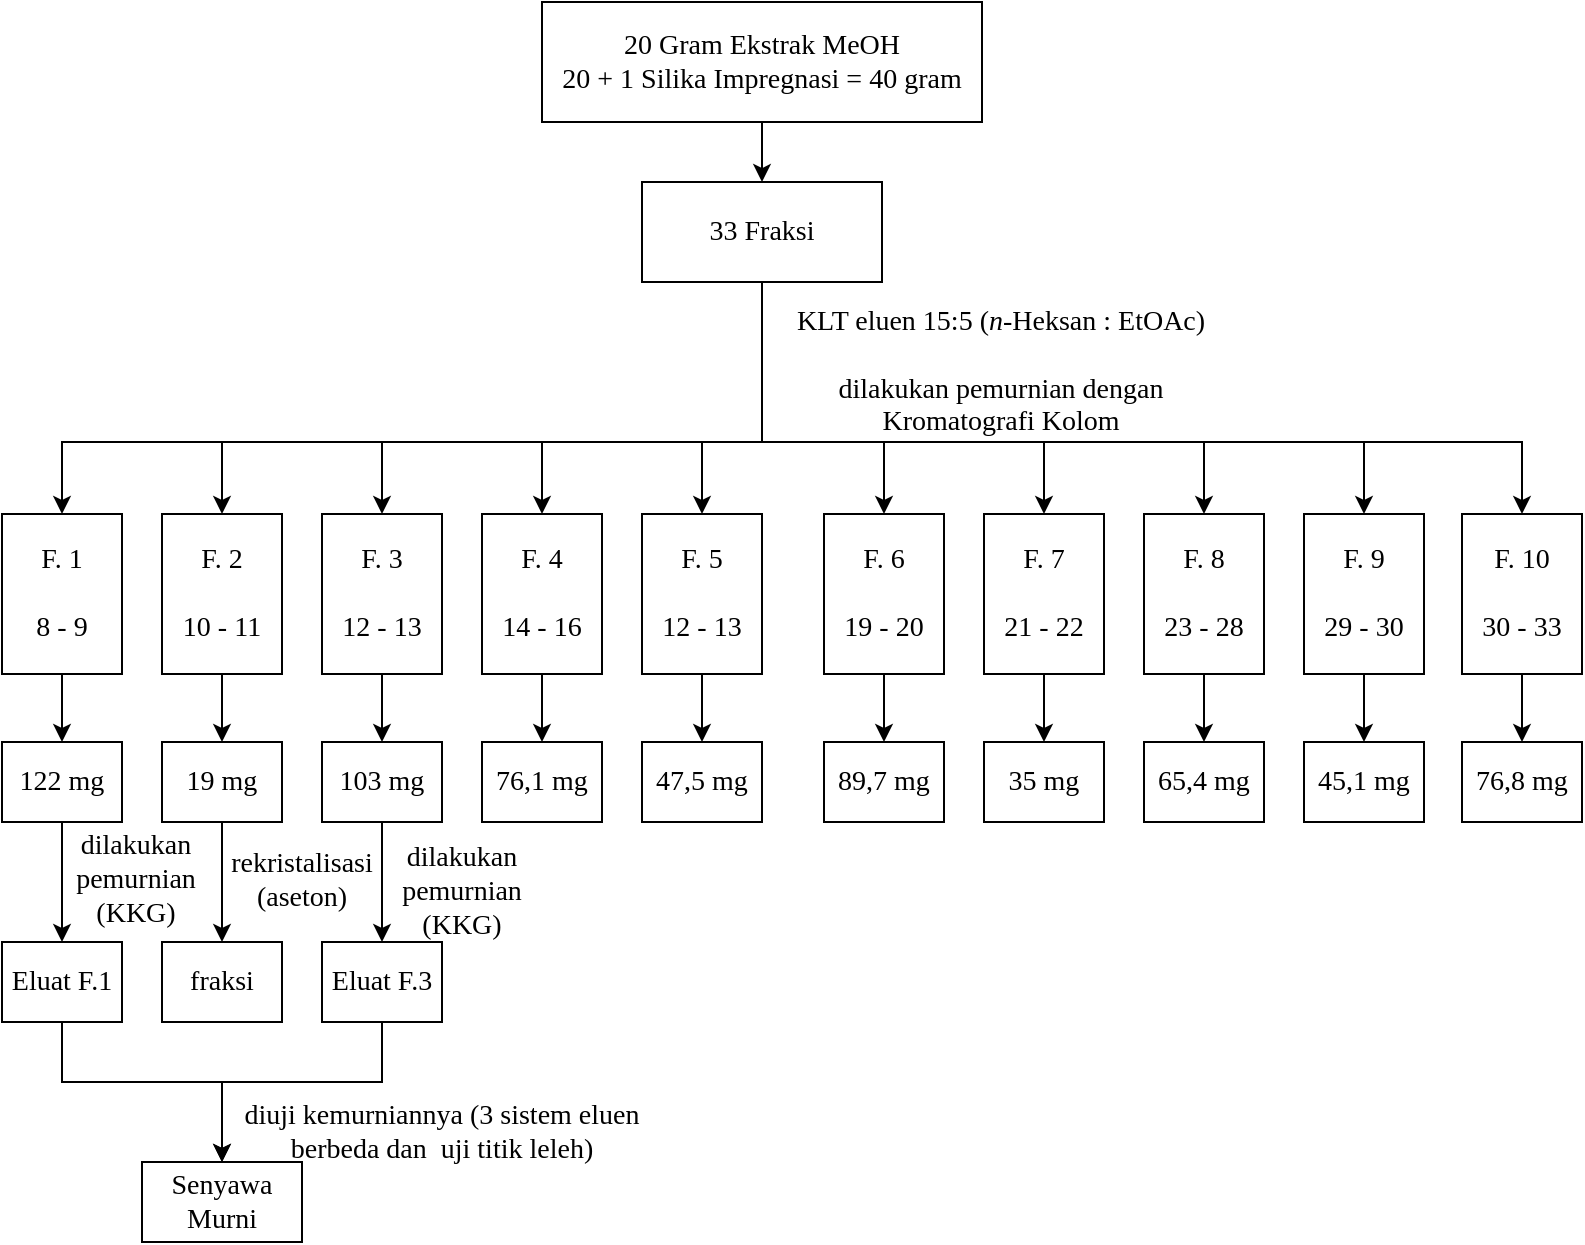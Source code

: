 <mxfile version="16.6.6" type="github">
  <diagram id="QTfYeUQ7Rm9unRvWBGcr" name="Page-1">
    <mxGraphModel dx="1008" dy="655" grid="1" gridSize="10" guides="1" tooltips="1" connect="1" arrows="1" fold="1" page="1" pageScale="1" pageWidth="827" pageHeight="1169" math="0" shadow="0">
      <root>
        <mxCell id="0" />
        <mxCell id="1" parent="0" />
        <mxCell id="ghC1JUFGdTgHSyiH8fSR-14" value="" style="edgeStyle=orthogonalEdgeStyle;rounded=0;orthogonalLoop=1;jettySize=auto;html=1;fontFamily=Times New Roman;fontSize=14;" parent="1" source="ghC1JUFGdTgHSyiH8fSR-1" target="ghC1JUFGdTgHSyiH8fSR-2" edge="1">
          <mxGeometry relative="1" as="geometry" />
        </mxCell>
        <mxCell id="ghC1JUFGdTgHSyiH8fSR-1" value="20 Gram Ekstrak MeOH&lt;br style=&quot;font-size: 14px&quot;&gt;20 + 1 Silika Impregnasi = 40 gram" style="rounded=0;whiteSpace=wrap;html=1;fontFamily=Times New Roman;fontSize=14;" parent="1" vertex="1">
          <mxGeometry x="290" y="40" width="220" height="60" as="geometry" />
        </mxCell>
        <mxCell id="ghC1JUFGdTgHSyiH8fSR-15" style="edgeStyle=orthogonalEdgeStyle;rounded=0;orthogonalLoop=1;jettySize=auto;html=1;entryX=0.5;entryY=0;entryDx=0;entryDy=0;fontFamily=Times New Roman;fontSize=14;" parent="1" source="ghC1JUFGdTgHSyiH8fSR-2" target="ghC1JUFGdTgHSyiH8fSR-12" edge="1">
          <mxGeometry relative="1" as="geometry">
            <Array as="points">
              <mxPoint x="400" y="260" />
              <mxPoint x="370" y="260" />
            </Array>
          </mxGeometry>
        </mxCell>
        <mxCell id="ghC1JUFGdTgHSyiH8fSR-16" style="edgeStyle=orthogonalEdgeStyle;rounded=0;orthogonalLoop=1;jettySize=auto;html=1;fontFamily=Times New Roman;fontSize=14;" parent="1" source="ghC1JUFGdTgHSyiH8fSR-2" target="ghC1JUFGdTgHSyiH8fSR-13" edge="1">
          <mxGeometry relative="1" as="geometry">
            <Array as="points">
              <mxPoint x="400" y="260" />
              <mxPoint x="290" y="260" />
            </Array>
          </mxGeometry>
        </mxCell>
        <mxCell id="ghC1JUFGdTgHSyiH8fSR-17" style="edgeStyle=orthogonalEdgeStyle;rounded=0;orthogonalLoop=1;jettySize=auto;html=1;entryX=0.5;entryY=0;entryDx=0;entryDy=0;fontFamily=Times New Roman;fontSize=14;" parent="1" source="ghC1JUFGdTgHSyiH8fSR-2" target="ghC1JUFGdTgHSyiH8fSR-6" edge="1">
          <mxGeometry relative="1" as="geometry">
            <Array as="points">
              <mxPoint x="400" y="260" />
              <mxPoint x="210" y="260" />
            </Array>
          </mxGeometry>
        </mxCell>
        <mxCell id="ghC1JUFGdTgHSyiH8fSR-18" style="edgeStyle=orthogonalEdgeStyle;rounded=0;orthogonalLoop=1;jettySize=auto;html=1;entryX=0.5;entryY=0;entryDx=0;entryDy=0;fontFamily=Times New Roman;fontSize=14;" parent="1" source="ghC1JUFGdTgHSyiH8fSR-2" target="ghC1JUFGdTgHSyiH8fSR-5" edge="1">
          <mxGeometry relative="1" as="geometry">
            <Array as="points">
              <mxPoint x="400" y="260" />
              <mxPoint x="130" y="260" />
            </Array>
          </mxGeometry>
        </mxCell>
        <mxCell id="ghC1JUFGdTgHSyiH8fSR-19" style="edgeStyle=orthogonalEdgeStyle;rounded=0;orthogonalLoop=1;jettySize=auto;html=1;entryX=0.5;entryY=0;entryDx=0;entryDy=0;fontFamily=Times New Roman;fontSize=14;" parent="1" source="ghC1JUFGdTgHSyiH8fSR-2" target="ghC1JUFGdTgHSyiH8fSR-4" edge="1">
          <mxGeometry relative="1" as="geometry">
            <Array as="points">
              <mxPoint x="400" y="260" />
              <mxPoint x="50" y="260" />
            </Array>
          </mxGeometry>
        </mxCell>
        <mxCell id="ghC1JUFGdTgHSyiH8fSR-20" style="edgeStyle=orthogonalEdgeStyle;rounded=0;orthogonalLoop=1;jettySize=auto;html=1;entryX=0.5;entryY=0;entryDx=0;entryDy=0;fontFamily=Times New Roman;fontSize=14;" parent="1" source="ghC1JUFGdTgHSyiH8fSR-2" target="ghC1JUFGdTgHSyiH8fSR-7" edge="1">
          <mxGeometry relative="1" as="geometry">
            <Array as="points">
              <mxPoint x="400" y="260" />
              <mxPoint x="461" y="260" />
            </Array>
          </mxGeometry>
        </mxCell>
        <mxCell id="ghC1JUFGdTgHSyiH8fSR-21" style="edgeStyle=orthogonalEdgeStyle;rounded=0;orthogonalLoop=1;jettySize=auto;html=1;fontFamily=Times New Roman;fontSize=14;" parent="1" source="ghC1JUFGdTgHSyiH8fSR-2" target="ghC1JUFGdTgHSyiH8fSR-8" edge="1">
          <mxGeometry relative="1" as="geometry">
            <Array as="points">
              <mxPoint x="400" y="260" />
              <mxPoint x="541" y="260" />
            </Array>
          </mxGeometry>
        </mxCell>
        <mxCell id="ghC1JUFGdTgHSyiH8fSR-22" style="edgeStyle=orthogonalEdgeStyle;rounded=0;orthogonalLoop=1;jettySize=auto;html=1;fontFamily=Times New Roman;fontSize=14;" parent="1" source="ghC1JUFGdTgHSyiH8fSR-2" target="ghC1JUFGdTgHSyiH8fSR-9" edge="1">
          <mxGeometry relative="1" as="geometry">
            <Array as="points">
              <mxPoint x="400" y="260" />
              <mxPoint x="621" y="260" />
            </Array>
          </mxGeometry>
        </mxCell>
        <mxCell id="ghC1JUFGdTgHSyiH8fSR-23" style="edgeStyle=orthogonalEdgeStyle;rounded=0;orthogonalLoop=1;jettySize=auto;html=1;fontFamily=Times New Roman;fontSize=14;" parent="1" source="ghC1JUFGdTgHSyiH8fSR-2" target="ghC1JUFGdTgHSyiH8fSR-10" edge="1">
          <mxGeometry relative="1" as="geometry">
            <Array as="points">
              <mxPoint x="400" y="260" />
              <mxPoint x="701" y="260" />
            </Array>
          </mxGeometry>
        </mxCell>
        <mxCell id="ghC1JUFGdTgHSyiH8fSR-24" style="edgeStyle=orthogonalEdgeStyle;rounded=0;orthogonalLoop=1;jettySize=auto;html=1;entryX=0.5;entryY=0;entryDx=0;entryDy=0;fontFamily=Times New Roman;fontSize=14;" parent="1" source="ghC1JUFGdTgHSyiH8fSR-2" target="ghC1JUFGdTgHSyiH8fSR-11" edge="1">
          <mxGeometry relative="1" as="geometry">
            <Array as="points">
              <mxPoint x="400" y="260" />
              <mxPoint x="780" y="260" />
            </Array>
          </mxGeometry>
        </mxCell>
        <mxCell id="ghC1JUFGdTgHSyiH8fSR-2" value="33 Fraksi" style="rounded=0;whiteSpace=wrap;html=1;fontFamily=Times New Roman;fontSize=14;" parent="1" vertex="1">
          <mxGeometry x="340" y="130" width="120" height="50" as="geometry" />
        </mxCell>
        <mxCell id="ghC1JUFGdTgHSyiH8fSR-3" value="KLT eluen 15:5 (&lt;i&gt;n&lt;/i&gt;-Heksan : EtOAc)&lt;br&gt;&lt;br&gt;dilakukan pemurnian dengan Kromatografi Kolom" style="text;html=1;strokeColor=none;fillColor=none;align=center;verticalAlign=middle;whiteSpace=wrap;rounded=0;fontFamily=Times New Roman;fontSize=14;" parent="1" vertex="1">
          <mxGeometry x="400" y="210" width="239" height="30" as="geometry" />
        </mxCell>
        <mxCell id="ghC1JUFGdTgHSyiH8fSR-35" value="" style="edgeStyle=orthogonalEdgeStyle;rounded=0;orthogonalLoop=1;jettySize=auto;html=1;fontFamily=Times New Roman;fontSize=14;" parent="1" source="ghC1JUFGdTgHSyiH8fSR-4" target="ghC1JUFGdTgHSyiH8fSR-25" edge="1">
          <mxGeometry relative="1" as="geometry" />
        </mxCell>
        <mxCell id="ghC1JUFGdTgHSyiH8fSR-4" value="F. 1&lt;br style=&quot;font-size: 14px&quot;&gt;&lt;br style=&quot;font-size: 14px&quot;&gt;8 - 9" style="rounded=0;whiteSpace=wrap;html=1;fontFamily=Times New Roman;fontSize=14;" parent="1" vertex="1">
          <mxGeometry x="20" y="296" width="60" height="80" as="geometry" />
        </mxCell>
        <mxCell id="ghC1JUFGdTgHSyiH8fSR-36" value="" style="edgeStyle=orthogonalEdgeStyle;rounded=0;orthogonalLoop=1;jettySize=auto;html=1;fontFamily=Times New Roman;fontSize=14;" parent="1" source="ghC1JUFGdTgHSyiH8fSR-5" target="ghC1JUFGdTgHSyiH8fSR-26" edge="1">
          <mxGeometry relative="1" as="geometry" />
        </mxCell>
        <mxCell id="ghC1JUFGdTgHSyiH8fSR-5" value="F. 2&lt;br style=&quot;font-size: 14px&quot;&gt;&lt;br style=&quot;font-size: 14px&quot;&gt;10 - 11" style="rounded=0;whiteSpace=wrap;html=1;fontFamily=Times New Roman;fontSize=14;" parent="1" vertex="1">
          <mxGeometry x="100" y="296" width="60" height="80" as="geometry" />
        </mxCell>
        <mxCell id="ghC1JUFGdTgHSyiH8fSR-37" value="" style="edgeStyle=orthogonalEdgeStyle;rounded=0;orthogonalLoop=1;jettySize=auto;html=1;fontFamily=Times New Roman;fontSize=14;" parent="1" source="ghC1JUFGdTgHSyiH8fSR-6" target="ghC1JUFGdTgHSyiH8fSR-27" edge="1">
          <mxGeometry relative="1" as="geometry" />
        </mxCell>
        <mxCell id="ghC1JUFGdTgHSyiH8fSR-6" value="F. 3&lt;br style=&quot;font-size: 14px&quot;&gt;&lt;br style=&quot;font-size: 14px&quot;&gt;12 - 13" style="rounded=0;whiteSpace=wrap;html=1;fontFamily=Times New Roman;fontSize=14;" parent="1" vertex="1">
          <mxGeometry x="180" y="296" width="60" height="80" as="geometry" />
        </mxCell>
        <mxCell id="ghC1JUFGdTgHSyiH8fSR-40" value="" style="edgeStyle=orthogonalEdgeStyle;rounded=0;orthogonalLoop=1;jettySize=auto;html=1;fontFamily=Times New Roman;fontSize=14;" parent="1" source="ghC1JUFGdTgHSyiH8fSR-7" target="ghC1JUFGdTgHSyiH8fSR-30" edge="1">
          <mxGeometry relative="1" as="geometry" />
        </mxCell>
        <mxCell id="ghC1JUFGdTgHSyiH8fSR-7" value="F. 6&lt;br style=&quot;font-size: 14px&quot;&gt;&lt;br style=&quot;font-size: 14px&quot;&gt;19 - 20" style="rounded=0;whiteSpace=wrap;html=1;fontFamily=Times New Roman;fontSize=14;" parent="1" vertex="1">
          <mxGeometry x="431" y="296" width="60" height="80" as="geometry" />
        </mxCell>
        <mxCell id="ghC1JUFGdTgHSyiH8fSR-41" value="" style="edgeStyle=orthogonalEdgeStyle;rounded=0;orthogonalLoop=1;jettySize=auto;html=1;fontFamily=Times New Roman;fontSize=14;" parent="1" source="ghC1JUFGdTgHSyiH8fSR-8" target="ghC1JUFGdTgHSyiH8fSR-31" edge="1">
          <mxGeometry relative="1" as="geometry" />
        </mxCell>
        <mxCell id="ghC1JUFGdTgHSyiH8fSR-8" value="F. 7&lt;br style=&quot;font-size: 14px&quot;&gt;&lt;br style=&quot;font-size: 14px&quot;&gt;21 - 22" style="rounded=0;whiteSpace=wrap;html=1;fontFamily=Times New Roman;fontSize=14;" parent="1" vertex="1">
          <mxGeometry x="511" y="296" width="60" height="80" as="geometry" />
        </mxCell>
        <mxCell id="ghC1JUFGdTgHSyiH8fSR-42" value="" style="edgeStyle=orthogonalEdgeStyle;rounded=0;orthogonalLoop=1;jettySize=auto;html=1;fontFamily=Times New Roman;fontSize=14;" parent="1" source="ghC1JUFGdTgHSyiH8fSR-9" target="ghC1JUFGdTgHSyiH8fSR-32" edge="1">
          <mxGeometry relative="1" as="geometry" />
        </mxCell>
        <mxCell id="ghC1JUFGdTgHSyiH8fSR-9" value="F. 8&lt;br style=&quot;font-size: 14px&quot;&gt;&lt;br style=&quot;font-size: 14px&quot;&gt;23 - 28" style="rounded=0;whiteSpace=wrap;html=1;fontFamily=Times New Roman;fontSize=14;" parent="1" vertex="1">
          <mxGeometry x="591" y="296" width="60" height="80" as="geometry" />
        </mxCell>
        <mxCell id="ghC1JUFGdTgHSyiH8fSR-43" value="" style="edgeStyle=orthogonalEdgeStyle;rounded=0;orthogonalLoop=1;jettySize=auto;html=1;fontFamily=Times New Roman;fontSize=14;" parent="1" source="ghC1JUFGdTgHSyiH8fSR-10" target="ghC1JUFGdTgHSyiH8fSR-33" edge="1">
          <mxGeometry relative="1" as="geometry" />
        </mxCell>
        <mxCell id="ghC1JUFGdTgHSyiH8fSR-10" value="F. 9&lt;br style=&quot;font-size: 14px&quot;&gt;&lt;br style=&quot;font-size: 14px&quot;&gt;29 - 30" style="rounded=0;whiteSpace=wrap;html=1;fontFamily=Times New Roman;fontSize=14;" parent="1" vertex="1">
          <mxGeometry x="671" y="296" width="60" height="80" as="geometry" />
        </mxCell>
        <mxCell id="ghC1JUFGdTgHSyiH8fSR-44" value="" style="edgeStyle=orthogonalEdgeStyle;rounded=0;orthogonalLoop=1;jettySize=auto;html=1;fontFamily=Times New Roman;fontSize=14;" parent="1" source="ghC1JUFGdTgHSyiH8fSR-11" target="ghC1JUFGdTgHSyiH8fSR-34" edge="1">
          <mxGeometry relative="1" as="geometry" />
        </mxCell>
        <mxCell id="ghC1JUFGdTgHSyiH8fSR-11" value="F. 10&lt;br style=&quot;font-size: 14px&quot;&gt;&lt;br style=&quot;font-size: 14px&quot;&gt;30 - 33" style="rounded=0;whiteSpace=wrap;html=1;fontFamily=Times New Roman;fontSize=14;" parent="1" vertex="1">
          <mxGeometry x="750" y="296" width="60" height="80" as="geometry" />
        </mxCell>
        <mxCell id="ghC1JUFGdTgHSyiH8fSR-39" value="" style="edgeStyle=orthogonalEdgeStyle;rounded=0;orthogonalLoop=1;jettySize=auto;html=1;fontFamily=Times New Roman;fontSize=14;" parent="1" source="ghC1JUFGdTgHSyiH8fSR-12" target="ghC1JUFGdTgHSyiH8fSR-29" edge="1">
          <mxGeometry relative="1" as="geometry" />
        </mxCell>
        <mxCell id="ghC1JUFGdTgHSyiH8fSR-12" value="F. 5&lt;br style=&quot;font-size: 14px&quot;&gt;&lt;br style=&quot;font-size: 14px&quot;&gt;12 - 13" style="rounded=0;whiteSpace=wrap;html=1;fontFamily=Times New Roman;fontSize=14;" parent="1" vertex="1">
          <mxGeometry x="340" y="296" width="60" height="80" as="geometry" />
        </mxCell>
        <mxCell id="ghC1JUFGdTgHSyiH8fSR-38" value="" style="edgeStyle=orthogonalEdgeStyle;rounded=0;orthogonalLoop=1;jettySize=auto;html=1;fontFamily=Times New Roman;fontSize=14;" parent="1" source="ghC1JUFGdTgHSyiH8fSR-13" target="ghC1JUFGdTgHSyiH8fSR-28" edge="1">
          <mxGeometry relative="1" as="geometry" />
        </mxCell>
        <mxCell id="ghC1JUFGdTgHSyiH8fSR-13" value="F. 4&lt;br style=&quot;font-size: 14px&quot;&gt;&lt;br style=&quot;font-size: 14px&quot;&gt;14 - 16" style="rounded=0;whiteSpace=wrap;html=1;fontFamily=Times New Roman;fontSize=14;" parent="1" vertex="1">
          <mxGeometry x="260" y="296" width="60" height="80" as="geometry" />
        </mxCell>
        <mxCell id="DmQkIlmsLLkJQzEmTqlr-2" value="" style="edgeStyle=orthogonalEdgeStyle;rounded=0;orthogonalLoop=1;jettySize=auto;html=1;fontFamily=Times New Roman;fontSize=14;" edge="1" parent="1" source="ghC1JUFGdTgHSyiH8fSR-25">
          <mxGeometry relative="1" as="geometry">
            <mxPoint x="50" y="510" as="targetPoint" />
          </mxGeometry>
        </mxCell>
        <mxCell id="ghC1JUFGdTgHSyiH8fSR-25" value="122 mg" style="rounded=0;whiteSpace=wrap;html=1;fontFamily=Times New Roman;fontSize=14;" parent="1" vertex="1">
          <mxGeometry x="20" y="410" width="60" height="40" as="geometry" />
        </mxCell>
        <mxCell id="DmQkIlmsLLkJQzEmTqlr-3" style="edgeStyle=orthogonalEdgeStyle;rounded=0;orthogonalLoop=1;jettySize=auto;html=1;fontFamily=Times New Roman;fontSize=14;" edge="1" parent="1" source="ghC1JUFGdTgHSyiH8fSR-26">
          <mxGeometry relative="1" as="geometry">
            <mxPoint x="130" y="510" as="targetPoint" />
          </mxGeometry>
        </mxCell>
        <mxCell id="ghC1JUFGdTgHSyiH8fSR-26" value="19&amp;nbsp;mg" style="rounded=0;whiteSpace=wrap;html=1;fontFamily=Times New Roman;fontSize=14;" parent="1" vertex="1">
          <mxGeometry x="100" y="410" width="60" height="40" as="geometry" />
        </mxCell>
        <mxCell id="DmQkIlmsLLkJQzEmTqlr-4" style="edgeStyle=orthogonalEdgeStyle;rounded=0;orthogonalLoop=1;jettySize=auto;html=1;fontFamily=Times New Roman;fontSize=14;" edge="1" parent="1" source="ghC1JUFGdTgHSyiH8fSR-27">
          <mxGeometry relative="1" as="geometry">
            <mxPoint x="210" y="510" as="targetPoint" />
          </mxGeometry>
        </mxCell>
        <mxCell id="ghC1JUFGdTgHSyiH8fSR-27" value="103&amp;nbsp;mg" style="rounded=0;whiteSpace=wrap;html=1;fontFamily=Times New Roman;fontSize=14;" parent="1" vertex="1">
          <mxGeometry x="180" y="410" width="60" height="40" as="geometry" />
        </mxCell>
        <mxCell id="ghC1JUFGdTgHSyiH8fSR-28" value="76,1&amp;nbsp;mg" style="rounded=0;whiteSpace=wrap;html=1;fontFamily=Times New Roman;fontSize=14;" parent="1" vertex="1">
          <mxGeometry x="260" y="410" width="60" height="40" as="geometry" />
        </mxCell>
        <mxCell id="ghC1JUFGdTgHSyiH8fSR-29" value="47,5&amp;nbsp;mg" style="rounded=0;whiteSpace=wrap;html=1;fontFamily=Times New Roman;fontSize=14;" parent="1" vertex="1">
          <mxGeometry x="340" y="410" width="60" height="40" as="geometry" />
        </mxCell>
        <mxCell id="ghC1JUFGdTgHSyiH8fSR-30" value="89,7&amp;nbsp;mg" style="rounded=0;whiteSpace=wrap;html=1;fontFamily=Times New Roman;fontSize=14;" parent="1" vertex="1">
          <mxGeometry x="431" y="410" width="60" height="40" as="geometry" />
        </mxCell>
        <mxCell id="ghC1JUFGdTgHSyiH8fSR-31" value="35&amp;nbsp;mg" style="rounded=0;whiteSpace=wrap;html=1;fontFamily=Times New Roman;fontSize=14;" parent="1" vertex="1">
          <mxGeometry x="511" y="410" width="60" height="40" as="geometry" />
        </mxCell>
        <mxCell id="ghC1JUFGdTgHSyiH8fSR-32" value="65,4&amp;nbsp;mg" style="rounded=0;whiteSpace=wrap;html=1;fontFamily=Times New Roman;fontSize=14;" parent="1" vertex="1">
          <mxGeometry x="591" y="410" width="60" height="40" as="geometry" />
        </mxCell>
        <mxCell id="ghC1JUFGdTgHSyiH8fSR-33" value="45,1&amp;nbsp;mg" style="rounded=0;whiteSpace=wrap;html=1;fontFamily=Times New Roman;fontSize=14;" parent="1" vertex="1">
          <mxGeometry x="671" y="410" width="60" height="40" as="geometry" />
        </mxCell>
        <mxCell id="ghC1JUFGdTgHSyiH8fSR-34" value="76,8&amp;nbsp;mg" style="rounded=0;whiteSpace=wrap;html=1;fontFamily=Times New Roman;fontSize=14;" parent="1" vertex="1">
          <mxGeometry x="750" y="410" width="60" height="40" as="geometry" />
        </mxCell>
        <mxCell id="DmQkIlmsLLkJQzEmTqlr-6" value="dilakukan&lt;br&gt;pemurnian (KKG)" style="text;html=1;strokeColor=none;fillColor=none;align=center;verticalAlign=middle;whiteSpace=wrap;rounded=0;fontFamily=Times New Roman;fontSize=14;" vertex="1" parent="1">
          <mxGeometry x="57" y="464" width="60" height="30" as="geometry" />
        </mxCell>
        <mxCell id="DmQkIlmsLLkJQzEmTqlr-7" value="rekristalisasi (aseton)" style="text;html=1;strokeColor=none;fillColor=none;align=center;verticalAlign=middle;whiteSpace=wrap;rounded=0;fontFamily=Times New Roman;fontSize=14;" vertex="1" parent="1">
          <mxGeometry x="140" y="464" width="60" height="30" as="geometry" />
        </mxCell>
        <mxCell id="DmQkIlmsLLkJQzEmTqlr-8" value="dilakukan&lt;br&gt;pemurnian (KKG)" style="text;html=1;strokeColor=none;fillColor=none;align=center;verticalAlign=middle;whiteSpace=wrap;rounded=0;fontFamily=Times New Roman;fontSize=14;" vertex="1" parent="1">
          <mxGeometry x="220" y="470" width="60" height="30" as="geometry" />
        </mxCell>
        <mxCell id="DmQkIlmsLLkJQzEmTqlr-14" style="edgeStyle=orthogonalEdgeStyle;rounded=0;orthogonalLoop=1;jettySize=auto;html=1;fontFamily=Times New Roman;fontSize=14;" edge="1" parent="1" source="DmQkIlmsLLkJQzEmTqlr-9">
          <mxGeometry relative="1" as="geometry">
            <mxPoint x="130" y="620" as="targetPoint" />
            <Array as="points">
              <mxPoint x="50" y="580" />
              <mxPoint x="130" y="580" />
            </Array>
          </mxGeometry>
        </mxCell>
        <mxCell id="DmQkIlmsLLkJQzEmTqlr-9" value="Eluat F.1" style="rounded=0;whiteSpace=wrap;html=1;fontFamily=Times New Roman;fontSize=14;" vertex="1" parent="1">
          <mxGeometry x="20" y="510" width="60" height="40" as="geometry" />
        </mxCell>
        <mxCell id="DmQkIlmsLLkJQzEmTqlr-10" value="fraksi" style="rounded=0;whiteSpace=wrap;html=1;fontFamily=Times New Roman;fontSize=14;" vertex="1" parent="1">
          <mxGeometry x="100" y="510" width="60" height="40" as="geometry" />
        </mxCell>
        <mxCell id="DmQkIlmsLLkJQzEmTqlr-16" style="edgeStyle=orthogonalEdgeStyle;rounded=0;orthogonalLoop=1;jettySize=auto;html=1;fontFamily=Times New Roman;fontSize=14;" edge="1" parent="1" source="DmQkIlmsLLkJQzEmTqlr-11">
          <mxGeometry relative="1" as="geometry">
            <mxPoint x="130" y="620" as="targetPoint" />
            <Array as="points">
              <mxPoint x="210" y="580" />
              <mxPoint x="130" y="580" />
            </Array>
          </mxGeometry>
        </mxCell>
        <mxCell id="DmQkIlmsLLkJQzEmTqlr-11" value="Eluat F.3" style="rounded=0;whiteSpace=wrap;html=1;fontFamily=Times New Roman;fontSize=14;" vertex="1" parent="1">
          <mxGeometry x="180" y="510" width="60" height="40" as="geometry" />
        </mxCell>
        <mxCell id="DmQkIlmsLLkJQzEmTqlr-17" value="diuji kemurniannya (3 sistem eluen berbeda dan&amp;nbsp; uji titik leleh)" style="text;html=1;strokeColor=none;fillColor=none;align=center;verticalAlign=middle;whiteSpace=wrap;rounded=0;fontFamily=Times New Roman;fontSize=14;" vertex="1" parent="1">
          <mxGeometry x="140" y="590" width="200" height="30" as="geometry" />
        </mxCell>
        <mxCell id="DmQkIlmsLLkJQzEmTqlr-18" value="Senyawa Murni" style="rounded=0;whiteSpace=wrap;html=1;fontFamily=Times New Roman;fontSize=14;" vertex="1" parent="1">
          <mxGeometry x="90" y="620" width="80" height="40" as="geometry" />
        </mxCell>
      </root>
    </mxGraphModel>
  </diagram>
</mxfile>

